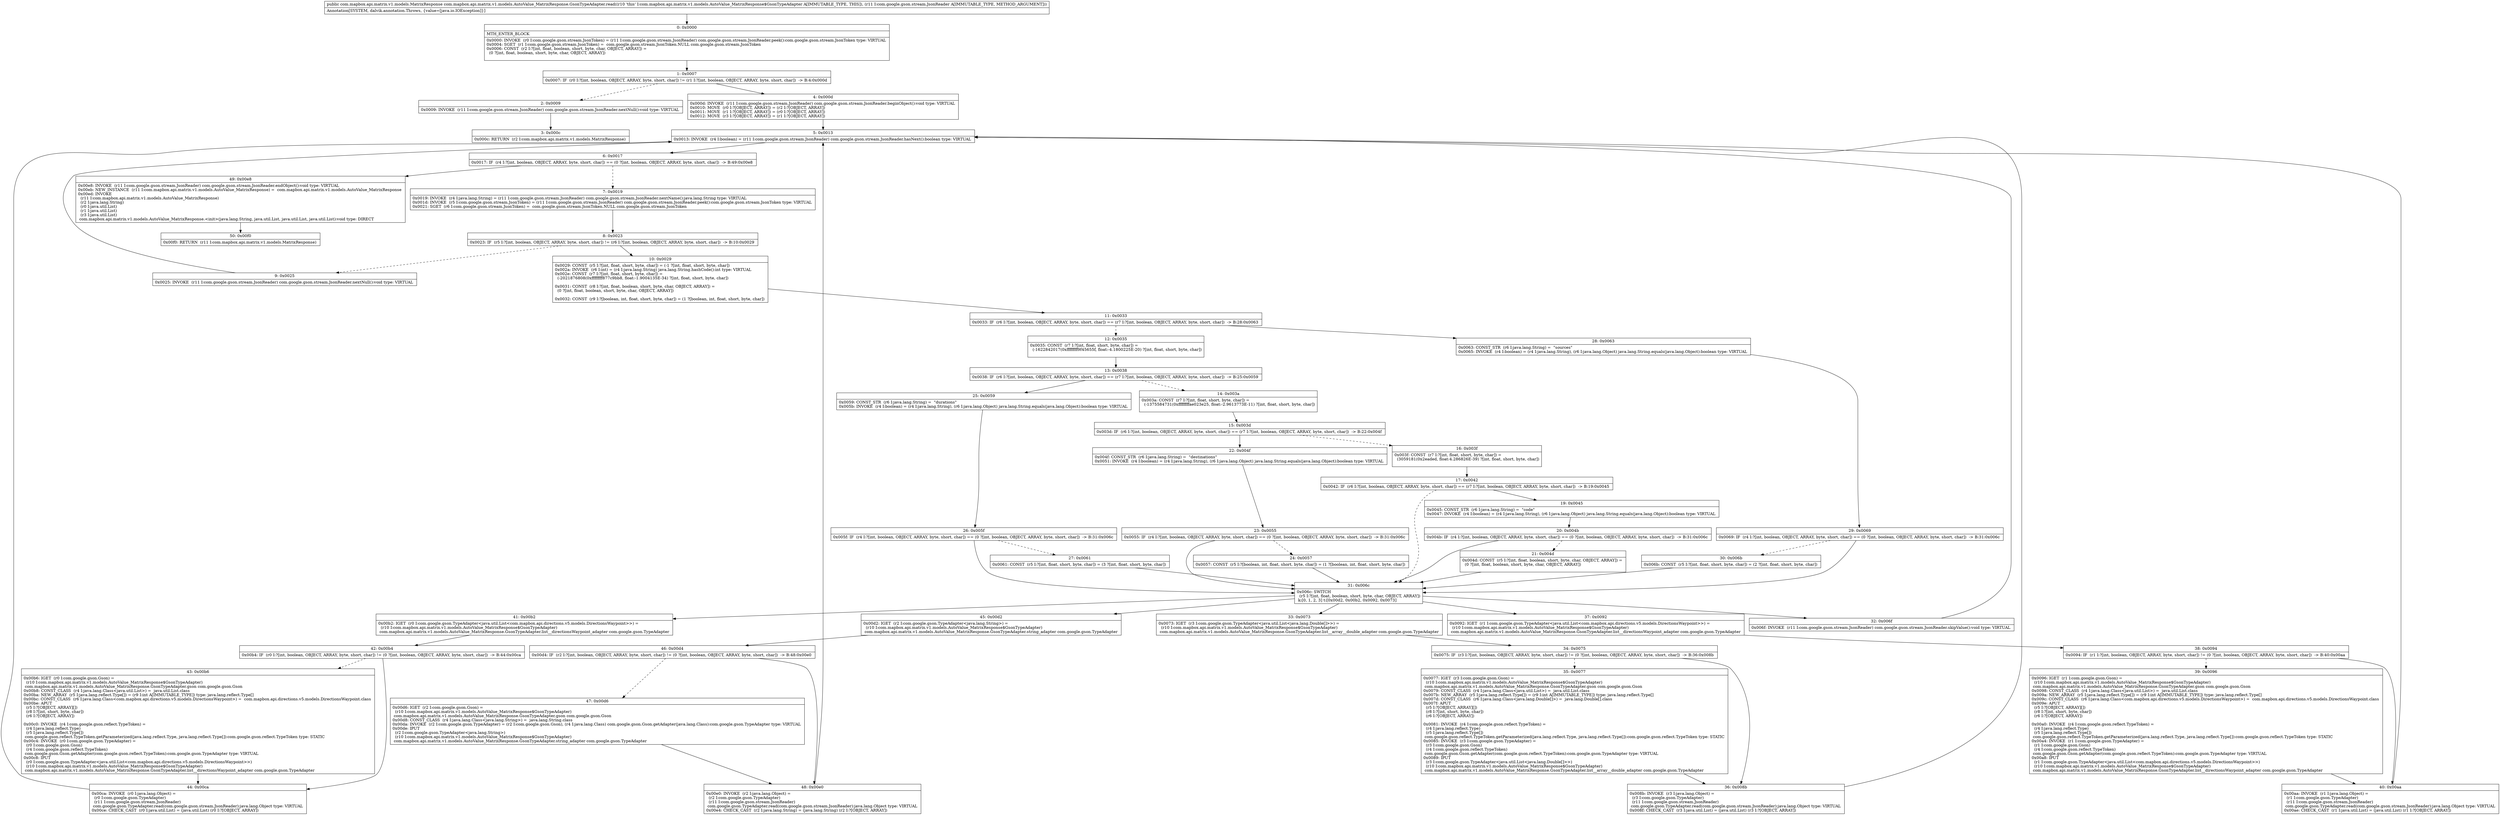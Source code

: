 digraph "CFG forcom.mapbox.api.matrix.v1.models.AutoValue_MatrixResponse.GsonTypeAdapter.read(Lcom\/google\/gson\/stream\/JsonReader;)Lcom\/mapbox\/api\/matrix\/v1\/models\/MatrixResponse;" {
Node_0 [shape=record,label="{0\:\ 0x0000|MTH_ENTER_BLOCK\l|0x0000: INVOKE  (r0 I:com.google.gson.stream.JsonToken) = (r11 I:com.google.gson.stream.JsonReader) com.google.gson.stream.JsonReader.peek():com.google.gson.stream.JsonToken type: VIRTUAL \l0x0004: SGET  (r1 I:com.google.gson.stream.JsonToken) =  com.google.gson.stream.JsonToken.NULL com.google.gson.stream.JsonToken \l0x0006: CONST  (r2 I:?[int, float, boolean, short, byte, char, OBJECT, ARRAY]) = \l  (0 ?[int, float, boolean, short, byte, char, OBJECT, ARRAY])\l \l}"];
Node_1 [shape=record,label="{1\:\ 0x0007|0x0007: IF  (r0 I:?[int, boolean, OBJECT, ARRAY, byte, short, char]) != (r1 I:?[int, boolean, OBJECT, ARRAY, byte, short, char])  \-\> B:4:0x000d \l}"];
Node_2 [shape=record,label="{2\:\ 0x0009|0x0009: INVOKE  (r11 I:com.google.gson.stream.JsonReader) com.google.gson.stream.JsonReader.nextNull():void type: VIRTUAL \l}"];
Node_3 [shape=record,label="{3\:\ 0x000c|0x000c: RETURN  (r2 I:com.mapbox.api.matrix.v1.models.MatrixResponse) \l}"];
Node_4 [shape=record,label="{4\:\ 0x000d|0x000d: INVOKE  (r11 I:com.google.gson.stream.JsonReader) com.google.gson.stream.JsonReader.beginObject():void type: VIRTUAL \l0x0010: MOVE  (r0 I:?[OBJECT, ARRAY]) = (r2 I:?[OBJECT, ARRAY]) \l0x0011: MOVE  (r1 I:?[OBJECT, ARRAY]) = (r0 I:?[OBJECT, ARRAY]) \l0x0012: MOVE  (r3 I:?[OBJECT, ARRAY]) = (r1 I:?[OBJECT, ARRAY]) \l}"];
Node_5 [shape=record,label="{5\:\ 0x0013|0x0013: INVOKE  (r4 I:boolean) = (r11 I:com.google.gson.stream.JsonReader) com.google.gson.stream.JsonReader.hasNext():boolean type: VIRTUAL \l}"];
Node_6 [shape=record,label="{6\:\ 0x0017|0x0017: IF  (r4 I:?[int, boolean, OBJECT, ARRAY, byte, short, char]) == (0 ?[int, boolean, OBJECT, ARRAY, byte, short, char])  \-\> B:49:0x00e8 \l}"];
Node_7 [shape=record,label="{7\:\ 0x0019|0x0019: INVOKE  (r4 I:java.lang.String) = (r11 I:com.google.gson.stream.JsonReader) com.google.gson.stream.JsonReader.nextName():java.lang.String type: VIRTUAL \l0x001d: INVOKE  (r5 I:com.google.gson.stream.JsonToken) = (r11 I:com.google.gson.stream.JsonReader) com.google.gson.stream.JsonReader.peek():com.google.gson.stream.JsonToken type: VIRTUAL \l0x0021: SGET  (r6 I:com.google.gson.stream.JsonToken) =  com.google.gson.stream.JsonToken.NULL com.google.gson.stream.JsonToken \l}"];
Node_8 [shape=record,label="{8\:\ 0x0023|0x0023: IF  (r5 I:?[int, boolean, OBJECT, ARRAY, byte, short, char]) != (r6 I:?[int, boolean, OBJECT, ARRAY, byte, short, char])  \-\> B:10:0x0029 \l}"];
Node_9 [shape=record,label="{9\:\ 0x0025|0x0025: INVOKE  (r11 I:com.google.gson.stream.JsonReader) com.google.gson.stream.JsonReader.nextNull():void type: VIRTUAL \l}"];
Node_10 [shape=record,label="{10\:\ 0x0029|0x0029: CONST  (r5 I:?[int, float, short, byte, char]) = (\-1 ?[int, float, short, byte, char]) \l0x002a: INVOKE  (r6 I:int) = (r4 I:java.lang.String) java.lang.String.hashCode():int type: VIRTUAL \l0x002e: CONST  (r7 I:?[int, float, short, byte, char]) = \l  (\-2021876808(0xffffffff877c9bb8, float:\-1.9004135E\-34) ?[int, float, short, byte, char])\l \l0x0031: CONST  (r8 I:?[int, float, boolean, short, byte, char, OBJECT, ARRAY]) = \l  (0 ?[int, float, boolean, short, byte, char, OBJECT, ARRAY])\l \l0x0032: CONST  (r9 I:?[boolean, int, float, short, byte, char]) = (1 ?[boolean, int, float, short, byte, char]) \l}"];
Node_11 [shape=record,label="{11\:\ 0x0033|0x0033: IF  (r6 I:?[int, boolean, OBJECT, ARRAY, byte, short, char]) == (r7 I:?[int, boolean, OBJECT, ARRAY, byte, short, char])  \-\> B:28:0x0063 \l}"];
Node_12 [shape=record,label="{12\:\ 0x0035|0x0035: CONST  (r7 I:?[int, float, short, byte, char]) = \l  (\-1622842017(0xffffffff9f45655f, float:\-4.1800225E\-20) ?[int, float, short, byte, char])\l \l}"];
Node_13 [shape=record,label="{13\:\ 0x0038|0x0038: IF  (r6 I:?[int, boolean, OBJECT, ARRAY, byte, short, char]) == (r7 I:?[int, boolean, OBJECT, ARRAY, byte, short, char])  \-\> B:25:0x0059 \l}"];
Node_14 [shape=record,label="{14\:\ 0x003a|0x003a: CONST  (r7 I:?[int, float, short, byte, char]) = \l  (\-1375584731(0xffffffffae023e25, float:\-2.9613773E\-11) ?[int, float, short, byte, char])\l \l}"];
Node_15 [shape=record,label="{15\:\ 0x003d|0x003d: IF  (r6 I:?[int, boolean, OBJECT, ARRAY, byte, short, char]) == (r7 I:?[int, boolean, OBJECT, ARRAY, byte, short, char])  \-\> B:22:0x004f \l}"];
Node_16 [shape=record,label="{16\:\ 0x003f|0x003f: CONST  (r7 I:?[int, float, short, byte, char]) = \l  (3059181(0x2eaded, float:4.286826E\-39) ?[int, float, short, byte, char])\l \l}"];
Node_17 [shape=record,label="{17\:\ 0x0042|0x0042: IF  (r6 I:?[int, boolean, OBJECT, ARRAY, byte, short, char]) == (r7 I:?[int, boolean, OBJECT, ARRAY, byte, short, char])  \-\> B:19:0x0045 \l}"];
Node_19 [shape=record,label="{19\:\ 0x0045|0x0045: CONST_STR  (r6 I:java.lang.String) =  \"code\" \l0x0047: INVOKE  (r4 I:boolean) = (r4 I:java.lang.String), (r6 I:java.lang.Object) java.lang.String.equals(java.lang.Object):boolean type: VIRTUAL \l}"];
Node_20 [shape=record,label="{20\:\ 0x004b|0x004b: IF  (r4 I:?[int, boolean, OBJECT, ARRAY, byte, short, char]) == (0 ?[int, boolean, OBJECT, ARRAY, byte, short, char])  \-\> B:31:0x006c \l}"];
Node_21 [shape=record,label="{21\:\ 0x004d|0x004d: CONST  (r5 I:?[int, float, boolean, short, byte, char, OBJECT, ARRAY]) = \l  (0 ?[int, float, boolean, short, byte, char, OBJECT, ARRAY])\l \l}"];
Node_22 [shape=record,label="{22\:\ 0x004f|0x004f: CONST_STR  (r6 I:java.lang.String) =  \"destinations\" \l0x0051: INVOKE  (r4 I:boolean) = (r4 I:java.lang.String), (r6 I:java.lang.Object) java.lang.String.equals(java.lang.Object):boolean type: VIRTUAL \l}"];
Node_23 [shape=record,label="{23\:\ 0x0055|0x0055: IF  (r4 I:?[int, boolean, OBJECT, ARRAY, byte, short, char]) == (0 ?[int, boolean, OBJECT, ARRAY, byte, short, char])  \-\> B:31:0x006c \l}"];
Node_24 [shape=record,label="{24\:\ 0x0057|0x0057: CONST  (r5 I:?[boolean, int, float, short, byte, char]) = (1 ?[boolean, int, float, short, byte, char]) \l}"];
Node_25 [shape=record,label="{25\:\ 0x0059|0x0059: CONST_STR  (r6 I:java.lang.String) =  \"durations\" \l0x005b: INVOKE  (r4 I:boolean) = (r4 I:java.lang.String), (r6 I:java.lang.Object) java.lang.String.equals(java.lang.Object):boolean type: VIRTUAL \l}"];
Node_26 [shape=record,label="{26\:\ 0x005f|0x005f: IF  (r4 I:?[int, boolean, OBJECT, ARRAY, byte, short, char]) == (0 ?[int, boolean, OBJECT, ARRAY, byte, short, char])  \-\> B:31:0x006c \l}"];
Node_27 [shape=record,label="{27\:\ 0x0061|0x0061: CONST  (r5 I:?[int, float, short, byte, char]) = (3 ?[int, float, short, byte, char]) \l}"];
Node_28 [shape=record,label="{28\:\ 0x0063|0x0063: CONST_STR  (r6 I:java.lang.String) =  \"sources\" \l0x0065: INVOKE  (r4 I:boolean) = (r4 I:java.lang.String), (r6 I:java.lang.Object) java.lang.String.equals(java.lang.Object):boolean type: VIRTUAL \l}"];
Node_29 [shape=record,label="{29\:\ 0x0069|0x0069: IF  (r4 I:?[int, boolean, OBJECT, ARRAY, byte, short, char]) == (0 ?[int, boolean, OBJECT, ARRAY, byte, short, char])  \-\> B:31:0x006c \l}"];
Node_30 [shape=record,label="{30\:\ 0x006b|0x006b: CONST  (r5 I:?[int, float, short, byte, char]) = (2 ?[int, float, short, byte, char]) \l}"];
Node_31 [shape=record,label="{31\:\ 0x006c|0x006c: SWITCH  \l  (r5 I:?[int, float, boolean, short, byte, char, OBJECT, ARRAY])\l k:[0, 1, 2, 3] t:[0x00d2, 0x00b2, 0x0092, 0x0073] \l}"];
Node_32 [shape=record,label="{32\:\ 0x006f|0x006f: INVOKE  (r11 I:com.google.gson.stream.JsonReader) com.google.gson.stream.JsonReader.skipValue():void type: VIRTUAL \l}"];
Node_33 [shape=record,label="{33\:\ 0x0073|0x0073: IGET  (r3 I:com.google.gson.TypeAdapter\<java.util.List\<java.lang.Double[]\>\>) = \l  (r10 I:com.mapbox.api.matrix.v1.models.AutoValue_MatrixResponse$GsonTypeAdapter)\l com.mapbox.api.matrix.v1.models.AutoValue_MatrixResponse.GsonTypeAdapter.list__array__double_adapter com.google.gson.TypeAdapter \l}"];
Node_34 [shape=record,label="{34\:\ 0x0075|0x0075: IF  (r3 I:?[int, boolean, OBJECT, ARRAY, byte, short, char]) != (0 ?[int, boolean, OBJECT, ARRAY, byte, short, char])  \-\> B:36:0x008b \l}"];
Node_35 [shape=record,label="{35\:\ 0x0077|0x0077: IGET  (r3 I:com.google.gson.Gson) = \l  (r10 I:com.mapbox.api.matrix.v1.models.AutoValue_MatrixResponse$GsonTypeAdapter)\l com.mapbox.api.matrix.v1.models.AutoValue_MatrixResponse.GsonTypeAdapter.gson com.google.gson.Gson \l0x0079: CONST_CLASS  (r4 I:java.lang.Class\<java.util.List\>) =  java.util.List.class \l0x007b: NEW_ARRAY  (r5 I:java.lang.reflect.Type[]) = (r9 I:int A[IMMUTABLE_TYPE]) type: java.lang.reflect.Type[] \l0x007d: CONST_CLASS  (r6 I:java.lang.Class\<java.lang.Double[]\>) =  java.lang.Double[].class \l0x007f: APUT  \l  (r5 I:?[OBJECT, ARRAY][])\l  (r8 I:?[int, short, byte, char])\l  (r6 I:?[OBJECT, ARRAY])\l \l0x0081: INVOKE  (r4 I:com.google.gson.reflect.TypeToken) = \l  (r4 I:java.lang.reflect.Type)\l  (r5 I:java.lang.reflect.Type[])\l com.google.gson.reflect.TypeToken.getParameterized(java.lang.reflect.Type, java.lang.reflect.Type[]):com.google.gson.reflect.TypeToken type: STATIC \l0x0085: INVOKE  (r3 I:com.google.gson.TypeAdapter) = \l  (r3 I:com.google.gson.Gson)\l  (r4 I:com.google.gson.reflect.TypeToken)\l com.google.gson.Gson.getAdapter(com.google.gson.reflect.TypeToken):com.google.gson.TypeAdapter type: VIRTUAL \l0x0089: IPUT  \l  (r3 I:com.google.gson.TypeAdapter\<java.util.List\<java.lang.Double[]\>\>)\l  (r10 I:com.mapbox.api.matrix.v1.models.AutoValue_MatrixResponse$GsonTypeAdapter)\l com.mapbox.api.matrix.v1.models.AutoValue_MatrixResponse.GsonTypeAdapter.list__array__double_adapter com.google.gson.TypeAdapter \l}"];
Node_36 [shape=record,label="{36\:\ 0x008b|0x008b: INVOKE  (r3 I:java.lang.Object) = \l  (r3 I:com.google.gson.TypeAdapter)\l  (r11 I:com.google.gson.stream.JsonReader)\l com.google.gson.TypeAdapter.read(com.google.gson.stream.JsonReader):java.lang.Object type: VIRTUAL \l0x008f: CHECK_CAST  (r3 I:java.util.List) = (java.util.List) (r3 I:?[OBJECT, ARRAY]) \l}"];
Node_37 [shape=record,label="{37\:\ 0x0092|0x0092: IGET  (r1 I:com.google.gson.TypeAdapter\<java.util.List\<com.mapbox.api.directions.v5.models.DirectionsWaypoint\>\>) = \l  (r10 I:com.mapbox.api.matrix.v1.models.AutoValue_MatrixResponse$GsonTypeAdapter)\l com.mapbox.api.matrix.v1.models.AutoValue_MatrixResponse.GsonTypeAdapter.list__directionsWaypoint_adapter com.google.gson.TypeAdapter \l}"];
Node_38 [shape=record,label="{38\:\ 0x0094|0x0094: IF  (r1 I:?[int, boolean, OBJECT, ARRAY, byte, short, char]) != (0 ?[int, boolean, OBJECT, ARRAY, byte, short, char])  \-\> B:40:0x00aa \l}"];
Node_39 [shape=record,label="{39\:\ 0x0096|0x0096: IGET  (r1 I:com.google.gson.Gson) = \l  (r10 I:com.mapbox.api.matrix.v1.models.AutoValue_MatrixResponse$GsonTypeAdapter)\l com.mapbox.api.matrix.v1.models.AutoValue_MatrixResponse.GsonTypeAdapter.gson com.google.gson.Gson \l0x0098: CONST_CLASS  (r4 I:java.lang.Class\<java.util.List\>) =  java.util.List.class \l0x009a: NEW_ARRAY  (r5 I:java.lang.reflect.Type[]) = (r9 I:int A[IMMUTABLE_TYPE]) type: java.lang.reflect.Type[] \l0x009c: CONST_CLASS  (r6 I:java.lang.Class\<com.mapbox.api.directions.v5.models.DirectionsWaypoint\>) =  com.mapbox.api.directions.v5.models.DirectionsWaypoint.class \l0x009e: APUT  \l  (r5 I:?[OBJECT, ARRAY][])\l  (r8 I:?[int, short, byte, char])\l  (r6 I:?[OBJECT, ARRAY])\l \l0x00a0: INVOKE  (r4 I:com.google.gson.reflect.TypeToken) = \l  (r4 I:java.lang.reflect.Type)\l  (r5 I:java.lang.reflect.Type[])\l com.google.gson.reflect.TypeToken.getParameterized(java.lang.reflect.Type, java.lang.reflect.Type[]):com.google.gson.reflect.TypeToken type: STATIC \l0x00a4: INVOKE  (r1 I:com.google.gson.TypeAdapter) = \l  (r1 I:com.google.gson.Gson)\l  (r4 I:com.google.gson.reflect.TypeToken)\l com.google.gson.Gson.getAdapter(com.google.gson.reflect.TypeToken):com.google.gson.TypeAdapter type: VIRTUAL \l0x00a8: IPUT  \l  (r1 I:com.google.gson.TypeAdapter\<java.util.List\<com.mapbox.api.directions.v5.models.DirectionsWaypoint\>\>)\l  (r10 I:com.mapbox.api.matrix.v1.models.AutoValue_MatrixResponse$GsonTypeAdapter)\l com.mapbox.api.matrix.v1.models.AutoValue_MatrixResponse.GsonTypeAdapter.list__directionsWaypoint_adapter com.google.gson.TypeAdapter \l}"];
Node_40 [shape=record,label="{40\:\ 0x00aa|0x00aa: INVOKE  (r1 I:java.lang.Object) = \l  (r1 I:com.google.gson.TypeAdapter)\l  (r11 I:com.google.gson.stream.JsonReader)\l com.google.gson.TypeAdapter.read(com.google.gson.stream.JsonReader):java.lang.Object type: VIRTUAL \l0x00ae: CHECK_CAST  (r1 I:java.util.List) = (java.util.List) (r1 I:?[OBJECT, ARRAY]) \l}"];
Node_41 [shape=record,label="{41\:\ 0x00b2|0x00b2: IGET  (r0 I:com.google.gson.TypeAdapter\<java.util.List\<com.mapbox.api.directions.v5.models.DirectionsWaypoint\>\>) = \l  (r10 I:com.mapbox.api.matrix.v1.models.AutoValue_MatrixResponse$GsonTypeAdapter)\l com.mapbox.api.matrix.v1.models.AutoValue_MatrixResponse.GsonTypeAdapter.list__directionsWaypoint_adapter com.google.gson.TypeAdapter \l}"];
Node_42 [shape=record,label="{42\:\ 0x00b4|0x00b4: IF  (r0 I:?[int, boolean, OBJECT, ARRAY, byte, short, char]) != (0 ?[int, boolean, OBJECT, ARRAY, byte, short, char])  \-\> B:44:0x00ca \l}"];
Node_43 [shape=record,label="{43\:\ 0x00b6|0x00b6: IGET  (r0 I:com.google.gson.Gson) = \l  (r10 I:com.mapbox.api.matrix.v1.models.AutoValue_MatrixResponse$GsonTypeAdapter)\l com.mapbox.api.matrix.v1.models.AutoValue_MatrixResponse.GsonTypeAdapter.gson com.google.gson.Gson \l0x00b8: CONST_CLASS  (r4 I:java.lang.Class\<java.util.List\>) =  java.util.List.class \l0x00ba: NEW_ARRAY  (r5 I:java.lang.reflect.Type[]) = (r9 I:int A[IMMUTABLE_TYPE]) type: java.lang.reflect.Type[] \l0x00bc: CONST_CLASS  (r6 I:java.lang.Class\<com.mapbox.api.directions.v5.models.DirectionsWaypoint\>) =  com.mapbox.api.directions.v5.models.DirectionsWaypoint.class \l0x00be: APUT  \l  (r5 I:?[OBJECT, ARRAY][])\l  (r8 I:?[int, short, byte, char])\l  (r6 I:?[OBJECT, ARRAY])\l \l0x00c0: INVOKE  (r4 I:com.google.gson.reflect.TypeToken) = \l  (r4 I:java.lang.reflect.Type)\l  (r5 I:java.lang.reflect.Type[])\l com.google.gson.reflect.TypeToken.getParameterized(java.lang.reflect.Type, java.lang.reflect.Type[]):com.google.gson.reflect.TypeToken type: STATIC \l0x00c4: INVOKE  (r0 I:com.google.gson.TypeAdapter) = \l  (r0 I:com.google.gson.Gson)\l  (r4 I:com.google.gson.reflect.TypeToken)\l com.google.gson.Gson.getAdapter(com.google.gson.reflect.TypeToken):com.google.gson.TypeAdapter type: VIRTUAL \l0x00c8: IPUT  \l  (r0 I:com.google.gson.TypeAdapter\<java.util.List\<com.mapbox.api.directions.v5.models.DirectionsWaypoint\>\>)\l  (r10 I:com.mapbox.api.matrix.v1.models.AutoValue_MatrixResponse$GsonTypeAdapter)\l com.mapbox.api.matrix.v1.models.AutoValue_MatrixResponse.GsonTypeAdapter.list__directionsWaypoint_adapter com.google.gson.TypeAdapter \l}"];
Node_44 [shape=record,label="{44\:\ 0x00ca|0x00ca: INVOKE  (r0 I:java.lang.Object) = \l  (r0 I:com.google.gson.TypeAdapter)\l  (r11 I:com.google.gson.stream.JsonReader)\l com.google.gson.TypeAdapter.read(com.google.gson.stream.JsonReader):java.lang.Object type: VIRTUAL \l0x00ce: CHECK_CAST  (r0 I:java.util.List) = (java.util.List) (r0 I:?[OBJECT, ARRAY]) \l}"];
Node_45 [shape=record,label="{45\:\ 0x00d2|0x00d2: IGET  (r2 I:com.google.gson.TypeAdapter\<java.lang.String\>) = \l  (r10 I:com.mapbox.api.matrix.v1.models.AutoValue_MatrixResponse$GsonTypeAdapter)\l com.mapbox.api.matrix.v1.models.AutoValue_MatrixResponse.GsonTypeAdapter.string_adapter com.google.gson.TypeAdapter \l}"];
Node_46 [shape=record,label="{46\:\ 0x00d4|0x00d4: IF  (r2 I:?[int, boolean, OBJECT, ARRAY, byte, short, char]) != (0 ?[int, boolean, OBJECT, ARRAY, byte, short, char])  \-\> B:48:0x00e0 \l}"];
Node_47 [shape=record,label="{47\:\ 0x00d6|0x00d6: IGET  (r2 I:com.google.gson.Gson) = \l  (r10 I:com.mapbox.api.matrix.v1.models.AutoValue_MatrixResponse$GsonTypeAdapter)\l com.mapbox.api.matrix.v1.models.AutoValue_MatrixResponse.GsonTypeAdapter.gson com.google.gson.Gson \l0x00d8: CONST_CLASS  (r4 I:java.lang.Class\<java.lang.String\>) =  java.lang.String.class \l0x00da: INVOKE  (r2 I:com.google.gson.TypeAdapter) = (r2 I:com.google.gson.Gson), (r4 I:java.lang.Class) com.google.gson.Gson.getAdapter(java.lang.Class):com.google.gson.TypeAdapter type: VIRTUAL \l0x00de: IPUT  \l  (r2 I:com.google.gson.TypeAdapter\<java.lang.String\>)\l  (r10 I:com.mapbox.api.matrix.v1.models.AutoValue_MatrixResponse$GsonTypeAdapter)\l com.mapbox.api.matrix.v1.models.AutoValue_MatrixResponse.GsonTypeAdapter.string_adapter com.google.gson.TypeAdapter \l}"];
Node_48 [shape=record,label="{48\:\ 0x00e0|0x00e0: INVOKE  (r2 I:java.lang.Object) = \l  (r2 I:com.google.gson.TypeAdapter)\l  (r11 I:com.google.gson.stream.JsonReader)\l com.google.gson.TypeAdapter.read(com.google.gson.stream.JsonReader):java.lang.Object type: VIRTUAL \l0x00e4: CHECK_CAST  (r2 I:java.lang.String) = (java.lang.String) (r2 I:?[OBJECT, ARRAY]) \l}"];
Node_49 [shape=record,label="{49\:\ 0x00e8|0x00e8: INVOKE  (r11 I:com.google.gson.stream.JsonReader) com.google.gson.stream.JsonReader.endObject():void type: VIRTUAL \l0x00eb: NEW_INSTANCE  (r11 I:com.mapbox.api.matrix.v1.models.AutoValue_MatrixResponse) =  com.mapbox.api.matrix.v1.models.AutoValue_MatrixResponse \l0x00ed: INVOKE  \l  (r11 I:com.mapbox.api.matrix.v1.models.AutoValue_MatrixResponse)\l  (r2 I:java.lang.String)\l  (r0 I:java.util.List)\l  (r1 I:java.util.List)\l  (r3 I:java.util.List)\l com.mapbox.api.matrix.v1.models.AutoValue_MatrixResponse.\<init\>(java.lang.String, java.util.List, java.util.List, java.util.List):void type: DIRECT \l}"];
Node_50 [shape=record,label="{50\:\ 0x00f0|0x00f0: RETURN  (r11 I:com.mapbox.api.matrix.v1.models.MatrixResponse) \l}"];
MethodNode[shape=record,label="{public com.mapbox.api.matrix.v1.models.MatrixResponse com.mapbox.api.matrix.v1.models.AutoValue_MatrixResponse.GsonTypeAdapter.read((r10 'this' I:com.mapbox.api.matrix.v1.models.AutoValue_MatrixResponse$GsonTypeAdapter A[IMMUTABLE_TYPE, THIS]), (r11 I:com.google.gson.stream.JsonReader A[IMMUTABLE_TYPE, METHOD_ARGUMENT]))  | Annotation[SYSTEM, dalvik.annotation.Throws, \{value=[java.io.IOException]\}]\l}"];
MethodNode -> Node_0;
Node_0 -> Node_1;
Node_1 -> Node_2[style=dashed];
Node_1 -> Node_4;
Node_2 -> Node_3;
Node_4 -> Node_5;
Node_5 -> Node_6;
Node_6 -> Node_7[style=dashed];
Node_6 -> Node_49;
Node_7 -> Node_8;
Node_8 -> Node_9[style=dashed];
Node_8 -> Node_10;
Node_9 -> Node_5;
Node_10 -> Node_11;
Node_11 -> Node_12[style=dashed];
Node_11 -> Node_28;
Node_12 -> Node_13;
Node_13 -> Node_14[style=dashed];
Node_13 -> Node_25;
Node_14 -> Node_15;
Node_15 -> Node_16[style=dashed];
Node_15 -> Node_22;
Node_16 -> Node_17;
Node_17 -> Node_19;
Node_17 -> Node_31[style=dashed];
Node_19 -> Node_20;
Node_20 -> Node_21[style=dashed];
Node_20 -> Node_31;
Node_21 -> Node_31;
Node_22 -> Node_23;
Node_23 -> Node_24[style=dashed];
Node_23 -> Node_31;
Node_24 -> Node_31;
Node_25 -> Node_26;
Node_26 -> Node_27[style=dashed];
Node_26 -> Node_31;
Node_27 -> Node_31;
Node_28 -> Node_29;
Node_29 -> Node_30[style=dashed];
Node_29 -> Node_31;
Node_30 -> Node_31;
Node_31 -> Node_32;
Node_31 -> Node_33;
Node_31 -> Node_37;
Node_31 -> Node_41;
Node_31 -> Node_45;
Node_32 -> Node_5;
Node_33 -> Node_34;
Node_34 -> Node_35[style=dashed];
Node_34 -> Node_36;
Node_35 -> Node_36;
Node_36 -> Node_5;
Node_37 -> Node_38;
Node_38 -> Node_39[style=dashed];
Node_38 -> Node_40;
Node_39 -> Node_40;
Node_40 -> Node_5;
Node_41 -> Node_42;
Node_42 -> Node_43[style=dashed];
Node_42 -> Node_44;
Node_43 -> Node_44;
Node_44 -> Node_5;
Node_45 -> Node_46;
Node_46 -> Node_47[style=dashed];
Node_46 -> Node_48;
Node_47 -> Node_48;
Node_48 -> Node_5;
Node_49 -> Node_50;
}

